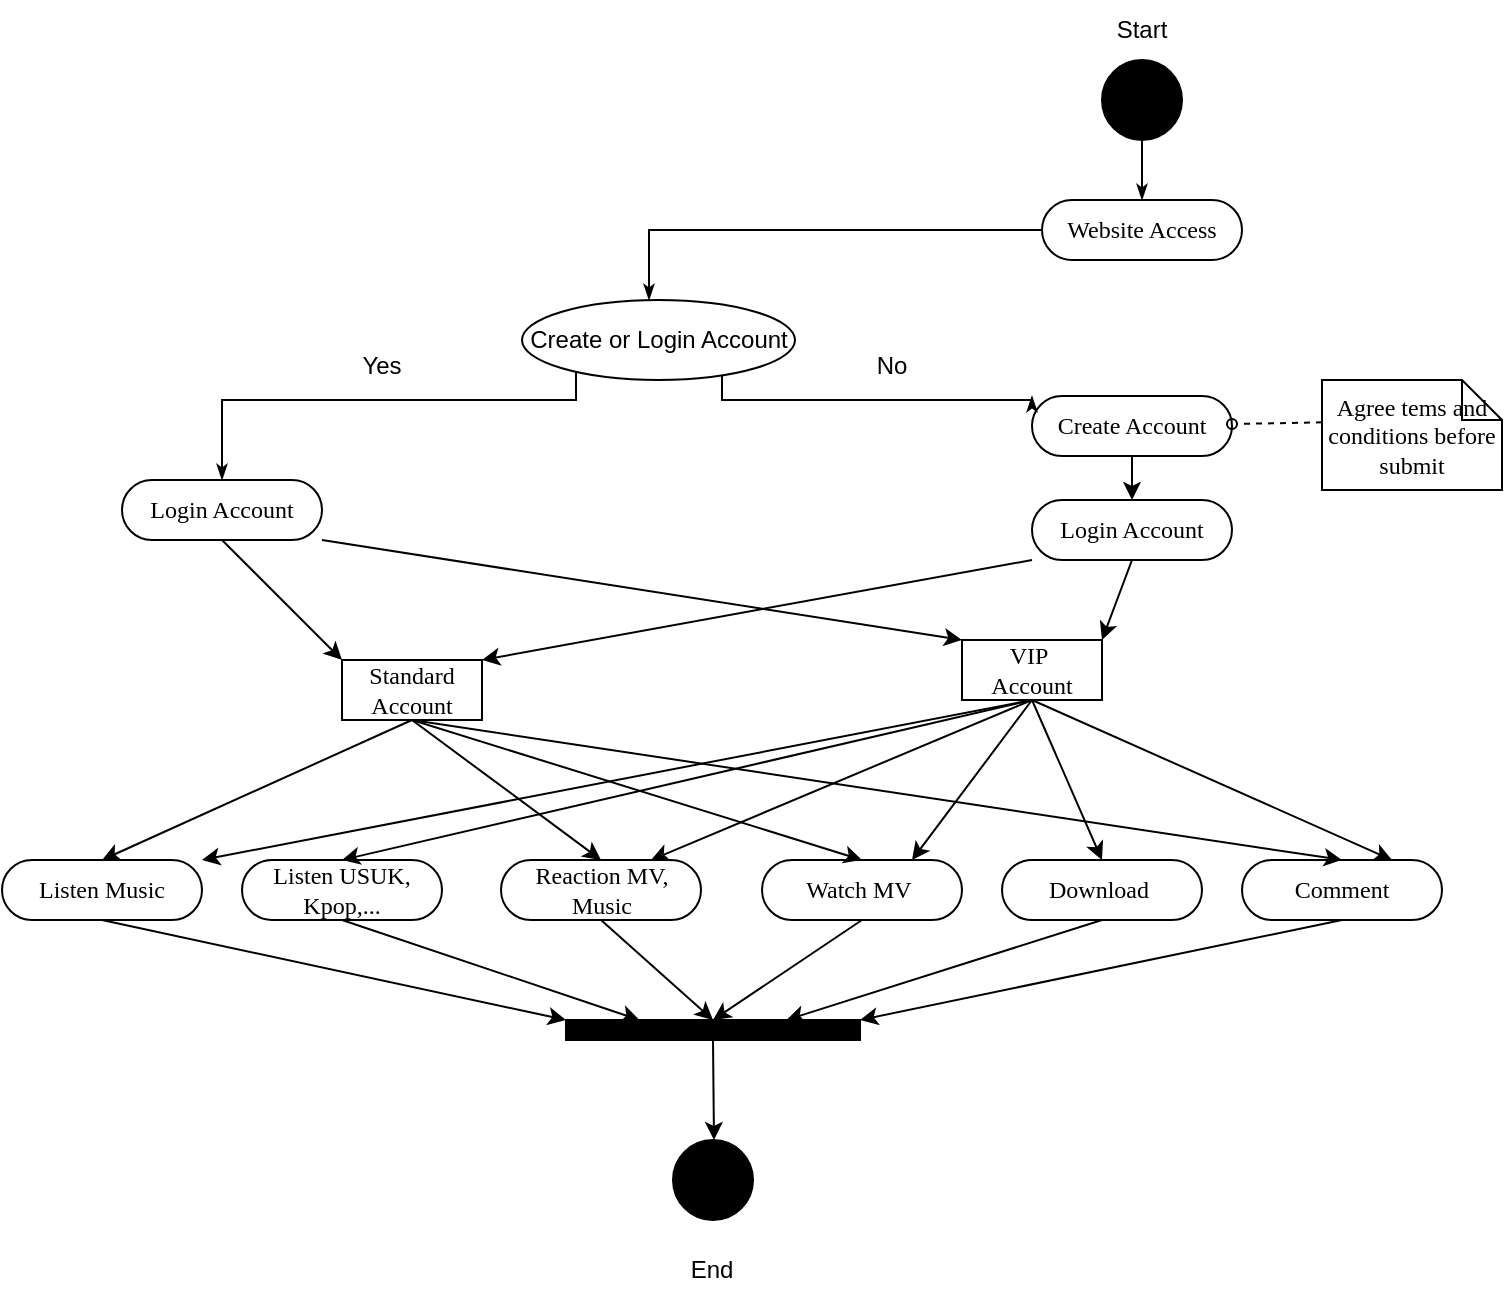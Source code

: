 <mxfile version="20.2.7" type="device"><diagram name="Page-1" id="0783ab3e-0a74-02c8-0abd-f7b4e66b4bec"><mxGraphModel dx="1038" dy="617" grid="1" gridSize="10" guides="1" tooltips="1" connect="1" arrows="1" fold="1" page="1" pageScale="1" pageWidth="850" pageHeight="1100" background="none" math="0" shadow="0"><root><mxCell id="0"/><mxCell id="1" parent="0"/><mxCell id="3vSTlXrZ2A_CLTpUMUpt-53" value="Login Account" style="rounded=1;whiteSpace=wrap;html=1;shadow=0;comic=0;labelBackgroundColor=none;strokeWidth=1;fontFamily=Verdana;fontSize=12;align=center;arcSize=50;" parent="1" vertex="1"><mxGeometry x="130" y="290" width="100" height="30" as="geometry"/></mxCell><mxCell id="3vSTlXrZ2A_CLTpUMUpt-56" value="VIP&amp;nbsp;&lt;br&gt;Account" style="rounded=0;whiteSpace=wrap;html=1;shadow=0;comic=0;labelBackgroundColor=none;strokeWidth=1;fontFamily=Verdana;fontSize=12;align=center;arcSize=50;" parent="1" vertex="1"><mxGeometry x="550" y="370" width="70" height="30" as="geometry"/></mxCell><mxCell id="3vSTlXrZ2A_CLTpUMUpt-74" style="edgeStyle=orthogonalEdgeStyle;rounded=0;html=1;labelBackgroundColor=none;startArrow=none;startFill=0;startSize=5;endArrow=classicThin;endFill=1;endSize=5;jettySize=auto;orthogonalLoop=1;strokeWidth=1;fontFamily=Verdana;fontSize=12" parent="1" source="3vSTlXrZ2A_CLTpUMUpt-75" target="3vSTlXrZ2A_CLTpUMUpt-76" edge="1"><mxGeometry relative="1" as="geometry"/></mxCell><mxCell id="3vSTlXrZ2A_CLTpUMUpt-75" value="" style="ellipse;whiteSpace=wrap;html=1;rounded=0;shadow=0;comic=0;labelBackgroundColor=none;strokeWidth=1;fillColor=#000000;fontFamily=Verdana;fontSize=12;align=center;" parent="1" vertex="1"><mxGeometry x="620" y="80" width="40" height="40" as="geometry"/></mxCell><mxCell id="3vSTlXrZ2A_CLTpUMUpt-76" value="Website Access" style="rounded=1;whiteSpace=wrap;html=1;shadow=0;comic=0;labelBackgroundColor=none;strokeWidth=1;fontFamily=Verdana;fontSize=12;align=center;arcSize=50;" parent="1" vertex="1"><mxGeometry x="590" y="150" width="100" height="30" as="geometry"/></mxCell><mxCell id="3vSTlXrZ2A_CLTpUMUpt-78" value="Create Account" style="rounded=1;whiteSpace=wrap;html=1;shadow=0;comic=0;labelBackgroundColor=none;strokeWidth=1;fontFamily=Verdana;fontSize=12;align=center;arcSize=50;" parent="1" vertex="1"><mxGeometry x="585" y="248" width="100" height="30" as="geometry"/></mxCell><mxCell id="3vSTlXrZ2A_CLTpUMUpt-87" style="edgeStyle=none;rounded=0;html=1;dashed=1;labelBackgroundColor=none;startArrow=none;startFill=0;startSize=5;endArrow=oval;endFill=0;endSize=5;jettySize=auto;orthogonalLoop=1;strokeWidth=1;fontFamily=Verdana;fontSize=12;exitX=0;exitY=0.385;exitDx=0;exitDy=0;exitPerimeter=0;" parent="1" target="3vSTlXrZ2A_CLTpUMUpt-78" edge="1" source="bsx5Hpck9XeeHqCEXI4T-5"><mxGeometry relative="1" as="geometry"><mxPoint x="700" y="297.878" as="sourcePoint"/></mxGeometry></mxCell><mxCell id="3vSTlXrZ2A_CLTpUMUpt-94" style="edgeStyle=orthogonalEdgeStyle;rounded=0;html=1;entryX=0.5;entryY=0;labelBackgroundColor=none;startArrow=none;startFill=0;startSize=5;endArrow=classicThin;endFill=1;endSize=5;jettySize=auto;orthogonalLoop=1;strokeWidth=1;fontFamily=Verdana;fontSize=12" parent="1" source="3vSTlXrZ2A_CLTpUMUpt-76" edge="1"><mxGeometry relative="1" as="geometry"><Array as="points"><mxPoint x="394" y="165"/></Array><mxPoint x="393.5" y="200" as="targetPoint"/></mxGeometry></mxCell><mxCell id="3vSTlXrZ2A_CLTpUMUpt-95" style="edgeStyle=orthogonalEdgeStyle;rounded=0;html=1;labelBackgroundColor=none;startArrow=none;startFill=0;startSize=5;endArrow=classicThin;endFill=1;endSize=5;jettySize=auto;orthogonalLoop=1;strokeWidth=1;fontFamily=Verdana;fontSize=12;entryX=0;entryY=0;entryDx=0;entryDy=0;" parent="1" target="3vSTlXrZ2A_CLTpUMUpt-78" edge="1"><mxGeometry relative="1" as="geometry"><Array as="points"><mxPoint x="430" y="250"/><mxPoint x="585" y="250"/></Array><mxPoint x="430" y="230" as="sourcePoint"/></mxGeometry></mxCell><mxCell id="3vSTlXrZ2A_CLTpUMUpt-96" style="edgeStyle=orthogonalEdgeStyle;rounded=0;html=1;entryX=0.5;entryY=0;labelBackgroundColor=none;startArrow=none;startFill=0;startSize=5;endArrow=classicThin;endFill=1;endSize=5;jettySize=auto;orthogonalLoop=1;strokeWidth=1;fontFamily=Verdana;fontSize=12" parent="1" target="3vSTlXrZ2A_CLTpUMUpt-53" edge="1"><mxGeometry relative="1" as="geometry"><Array as="points"><mxPoint x="357" y="250"/><mxPoint x="180" y="250"/></Array><mxPoint x="350" y="230" as="sourcePoint"/></mxGeometry></mxCell><mxCell id="bsx5Hpck9XeeHqCEXI4T-1" value="Start" style="text;html=1;strokeColor=none;fillColor=none;align=center;verticalAlign=middle;whiteSpace=wrap;rounded=0;" vertex="1" parent="1"><mxGeometry x="610" y="50" width="60" height="30" as="geometry"/></mxCell><mxCell id="bsx5Hpck9XeeHqCEXI4T-2" value="Create or Login Account" style="ellipse;whiteSpace=wrap;html=1;" vertex="1" parent="1"><mxGeometry x="330" y="200" width="136.5" height="40" as="geometry"/></mxCell><mxCell id="bsx5Hpck9XeeHqCEXI4T-3" value="Yes" style="text;html=1;strokeColor=none;fillColor=none;align=center;verticalAlign=middle;whiteSpace=wrap;rounded=0;" vertex="1" parent="1"><mxGeometry x="230" y="218" width="60" height="30" as="geometry"/></mxCell><mxCell id="bsx5Hpck9XeeHqCEXI4T-4" value="No" style="text;html=1;strokeColor=none;fillColor=none;align=center;verticalAlign=middle;whiteSpace=wrap;rounded=0;" vertex="1" parent="1"><mxGeometry x="485" y="218" width="60" height="30" as="geometry"/></mxCell><mxCell id="bsx5Hpck9XeeHqCEXI4T-5" value="Agree tems and conditions before submit" style="shape=note;whiteSpace=wrap;html=1;rounded=0;shadow=0;comic=0;labelBackgroundColor=none;strokeWidth=1;fontFamily=Verdana;fontSize=12;align=center;size=20;" vertex="1" parent="1"><mxGeometry x="730" y="240" width="90" height="55" as="geometry"/></mxCell><mxCell id="bsx5Hpck9XeeHqCEXI4T-9" value="Standard Account" style="rounded=0;whiteSpace=wrap;html=1;shadow=0;comic=0;labelBackgroundColor=none;strokeWidth=1;fontFamily=Verdana;fontSize=12;align=center;arcSize=50;" vertex="1" parent="1"><mxGeometry x="240" y="380" width="70" height="30" as="geometry"/></mxCell><mxCell id="bsx5Hpck9XeeHqCEXI4T-12" value="Login Account" style="rounded=1;whiteSpace=wrap;html=1;shadow=0;comic=0;labelBackgroundColor=none;strokeWidth=1;fontFamily=Verdana;fontSize=12;align=center;arcSize=50;" vertex="1" parent="1"><mxGeometry x="585" y="300" width="100" height="30" as="geometry"/></mxCell><mxCell id="bsx5Hpck9XeeHqCEXI4T-13" value="" style="endArrow=classic;html=1;rounded=0;exitX=0.5;exitY=1;exitDx=0;exitDy=0;entryX=0.5;entryY=0;entryDx=0;entryDy=0;" edge="1" parent="1" source="3vSTlXrZ2A_CLTpUMUpt-78" target="bsx5Hpck9XeeHqCEXI4T-12"><mxGeometry width="50" height="50" relative="1" as="geometry"><mxPoint x="400" y="400" as="sourcePoint"/><mxPoint x="450" y="350" as="targetPoint"/></mxGeometry></mxCell><mxCell id="bsx5Hpck9XeeHqCEXI4T-20" value="" style="whiteSpace=wrap;html=1;rounded=0;shadow=0;comic=0;labelBackgroundColor=none;strokeWidth=1;fillColor=#000000;fontFamily=Verdana;fontSize=12;align=center;rotation=0;" vertex="1" parent="1"><mxGeometry x="352" y="560" width="147" height="10" as="geometry"/></mxCell><mxCell id="bsx5Hpck9XeeHqCEXI4T-32" value="" style="endArrow=classic;html=1;rounded=0;strokeWidth=1;exitX=0.5;exitY=1;exitDx=0;exitDy=0;entryX=0;entryY=0;entryDx=0;entryDy=0;" edge="1" parent="1" source="3vSTlXrZ2A_CLTpUMUpt-53" target="bsx5Hpck9XeeHqCEXI4T-9"><mxGeometry width="50" height="50" relative="1" as="geometry"><mxPoint x="400" y="550" as="sourcePoint"/><mxPoint x="450" y="500" as="targetPoint"/></mxGeometry></mxCell><mxCell id="bsx5Hpck9XeeHqCEXI4T-33" value="" style="endArrow=classic;html=1;rounded=0;strokeWidth=1;exitX=1;exitY=1;exitDx=0;exitDy=0;entryX=0;entryY=0;entryDx=0;entryDy=0;" edge="1" parent="1" source="3vSTlXrZ2A_CLTpUMUpt-53" target="3vSTlXrZ2A_CLTpUMUpt-56"><mxGeometry width="50" height="50" relative="1" as="geometry"><mxPoint x="400" y="550" as="sourcePoint"/><mxPoint x="450" y="500" as="targetPoint"/></mxGeometry></mxCell><mxCell id="bsx5Hpck9XeeHqCEXI4T-34" value="" style="endArrow=classic;html=1;rounded=0;strokeWidth=1;exitX=0;exitY=1;exitDx=0;exitDy=0;entryX=1;entryY=0;entryDx=0;entryDy=0;" edge="1" parent="1" source="bsx5Hpck9XeeHqCEXI4T-12" target="bsx5Hpck9XeeHqCEXI4T-9"><mxGeometry width="50" height="50" relative="1" as="geometry"><mxPoint x="190" y="330" as="sourcePoint"/><mxPoint x="390" y="400" as="targetPoint"/></mxGeometry></mxCell><mxCell id="bsx5Hpck9XeeHqCEXI4T-36" value="" style="endArrow=classic;html=1;rounded=0;strokeWidth=1;exitX=0.5;exitY=1;exitDx=0;exitDy=0;entryX=1;entryY=0;entryDx=0;entryDy=0;" edge="1" parent="1" source="bsx5Hpck9XeeHqCEXI4T-12" target="3vSTlXrZ2A_CLTpUMUpt-56"><mxGeometry width="50" height="50" relative="1" as="geometry"><mxPoint x="595" y="340" as="sourcePoint"/><mxPoint x="370" y="390" as="targetPoint"/></mxGeometry></mxCell><mxCell id="bsx5Hpck9XeeHqCEXI4T-39" value="Listen Music" style="rounded=1;whiteSpace=wrap;html=1;shadow=0;comic=0;labelBackgroundColor=none;strokeWidth=1;fontFamily=Verdana;fontSize=12;align=center;arcSize=50;" vertex="1" parent="1"><mxGeometry x="70" y="480" width="100" height="30" as="geometry"/></mxCell><mxCell id="bsx5Hpck9XeeHqCEXI4T-40" value="Watch MV&amp;nbsp;" style="rounded=1;whiteSpace=wrap;html=1;shadow=0;comic=0;labelBackgroundColor=none;strokeWidth=1;fontFamily=Verdana;fontSize=12;align=center;arcSize=50;" vertex="1" parent="1"><mxGeometry x="450" y="480" width="100" height="30" as="geometry"/></mxCell><mxCell id="bsx5Hpck9XeeHqCEXI4T-41" value="Reaction MV, Music" style="rounded=1;whiteSpace=wrap;html=1;shadow=0;comic=0;labelBackgroundColor=none;strokeWidth=1;fontFamily=Verdana;fontSize=12;align=center;arcSize=50;" vertex="1" parent="1"><mxGeometry x="319.5" y="480" width="100" height="30" as="geometry"/></mxCell><mxCell id="bsx5Hpck9XeeHqCEXI4T-42" value="Comment" style="rounded=1;whiteSpace=wrap;html=1;shadow=0;comic=0;labelBackgroundColor=none;strokeWidth=1;fontFamily=Verdana;fontSize=12;align=center;arcSize=50;" vertex="1" parent="1"><mxGeometry x="690" y="480" width="100" height="30" as="geometry"/></mxCell><mxCell id="bsx5Hpck9XeeHqCEXI4T-43" value="Download&amp;nbsp;" style="rounded=1;whiteSpace=wrap;html=1;shadow=0;comic=0;labelBackgroundColor=none;strokeWidth=1;fontFamily=Verdana;fontSize=12;align=center;arcSize=50;" vertex="1" parent="1"><mxGeometry x="570" y="480" width="100" height="30" as="geometry"/></mxCell><mxCell id="bsx5Hpck9XeeHqCEXI4T-44" value="Listen USUK, Kpop,..." style="rounded=1;whiteSpace=wrap;html=1;shadow=0;comic=0;labelBackgroundColor=none;strokeWidth=1;fontFamily=Verdana;fontSize=12;align=center;arcSize=50;" vertex="1" parent="1"><mxGeometry x="190" y="480" width="100" height="30" as="geometry"/></mxCell><mxCell id="bsx5Hpck9XeeHqCEXI4T-45" value="" style="endArrow=classic;html=1;rounded=0;strokeWidth=1;exitX=0.5;exitY=1;exitDx=0;exitDy=0;entryX=0.5;entryY=0;entryDx=0;entryDy=0;" edge="1" parent="1" source="bsx5Hpck9XeeHqCEXI4T-9" target="bsx5Hpck9XeeHqCEXI4T-39"><mxGeometry width="50" height="50" relative="1" as="geometry"><mxPoint x="400" y="530" as="sourcePoint"/><mxPoint x="450" y="480" as="targetPoint"/></mxGeometry></mxCell><mxCell id="bsx5Hpck9XeeHqCEXI4T-46" value="" style="endArrow=classic;html=1;rounded=0;strokeWidth=1;exitX=0.5;exitY=1;exitDx=0;exitDy=0;entryX=0.5;entryY=0;entryDx=0;entryDy=0;" edge="1" parent="1" source="bsx5Hpck9XeeHqCEXI4T-9" target="bsx5Hpck9XeeHqCEXI4T-41"><mxGeometry width="50" height="50" relative="1" as="geometry"><mxPoint x="400" y="530" as="sourcePoint"/><mxPoint x="450" y="480" as="targetPoint"/></mxGeometry></mxCell><mxCell id="bsx5Hpck9XeeHqCEXI4T-47" value="" style="endArrow=classic;html=1;rounded=0;strokeWidth=1;exitX=0.5;exitY=1;exitDx=0;exitDy=0;entryX=0.5;entryY=0;entryDx=0;entryDy=0;" edge="1" parent="1" source="bsx5Hpck9XeeHqCEXI4T-9" target="bsx5Hpck9XeeHqCEXI4T-40"><mxGeometry width="50" height="50" relative="1" as="geometry"><mxPoint x="400" y="530" as="sourcePoint"/><mxPoint x="450" y="480" as="targetPoint"/></mxGeometry></mxCell><mxCell id="bsx5Hpck9XeeHqCEXI4T-48" value="" style="endArrow=classic;html=1;rounded=0;strokeWidth=1;exitX=0.5;exitY=1;exitDx=0;exitDy=0;entryX=0.5;entryY=0;entryDx=0;entryDy=0;" edge="1" parent="1" source="bsx5Hpck9XeeHqCEXI4T-9" target="bsx5Hpck9XeeHqCEXI4T-42"><mxGeometry width="50" height="50" relative="1" as="geometry"><mxPoint x="400" y="530" as="sourcePoint"/><mxPoint x="450" y="480" as="targetPoint"/></mxGeometry></mxCell><mxCell id="bsx5Hpck9XeeHqCEXI4T-49" value="" style="endArrow=classic;html=1;rounded=0;strokeWidth=1;exitX=0.5;exitY=1;exitDx=0;exitDy=0;entryX=0.5;entryY=0;entryDx=0;entryDy=0;" edge="1" parent="1" source="3vSTlXrZ2A_CLTpUMUpt-56" target="bsx5Hpck9XeeHqCEXI4T-44"><mxGeometry width="50" height="50" relative="1" as="geometry"><mxPoint x="400" y="530" as="sourcePoint"/><mxPoint x="450" y="480" as="targetPoint"/></mxGeometry></mxCell><mxCell id="bsx5Hpck9XeeHqCEXI4T-50" value="" style="endArrow=classic;html=1;rounded=0;strokeWidth=1;exitX=0.5;exitY=1;exitDx=0;exitDy=0;entryX=1;entryY=0;entryDx=0;entryDy=0;" edge="1" parent="1" source="3vSTlXrZ2A_CLTpUMUpt-56" target="bsx5Hpck9XeeHqCEXI4T-39"><mxGeometry width="50" height="50" relative="1" as="geometry"><mxPoint x="390" y="530" as="sourcePoint"/><mxPoint x="450" y="480" as="targetPoint"/></mxGeometry></mxCell><mxCell id="bsx5Hpck9XeeHqCEXI4T-51" value="" style="endArrow=classic;html=1;rounded=0;strokeWidth=1;exitX=0.5;exitY=1;exitDx=0;exitDy=0;entryX=0.75;entryY=0;entryDx=0;entryDy=0;" edge="1" parent="1" source="3vSTlXrZ2A_CLTpUMUpt-56" target="bsx5Hpck9XeeHqCEXI4T-41"><mxGeometry width="50" height="50" relative="1" as="geometry"><mxPoint x="400" y="530" as="sourcePoint"/><mxPoint x="450" y="480" as="targetPoint"/></mxGeometry></mxCell><mxCell id="bsx5Hpck9XeeHqCEXI4T-52" value="" style="endArrow=classic;html=1;rounded=0;strokeWidth=1;exitX=0.5;exitY=1;exitDx=0;exitDy=0;entryX=0.75;entryY=0;entryDx=0;entryDy=0;" edge="1" parent="1" source="3vSTlXrZ2A_CLTpUMUpt-56" target="bsx5Hpck9XeeHqCEXI4T-40"><mxGeometry width="50" height="50" relative="1" as="geometry"><mxPoint x="400" y="530" as="sourcePoint"/><mxPoint x="450" y="480" as="targetPoint"/></mxGeometry></mxCell><mxCell id="bsx5Hpck9XeeHqCEXI4T-53" value="" style="endArrow=classic;html=1;rounded=0;strokeWidth=1;exitX=0.5;exitY=1;exitDx=0;exitDy=0;entryX=0.5;entryY=0;entryDx=0;entryDy=0;" edge="1" parent="1" source="3vSTlXrZ2A_CLTpUMUpt-56" target="bsx5Hpck9XeeHqCEXI4T-43"><mxGeometry width="50" height="50" relative="1" as="geometry"><mxPoint x="400" y="530" as="sourcePoint"/><mxPoint x="450" y="480" as="targetPoint"/></mxGeometry></mxCell><mxCell id="bsx5Hpck9XeeHqCEXI4T-54" value="" style="endArrow=classic;html=1;rounded=0;strokeWidth=1;exitX=0.5;exitY=1;exitDx=0;exitDy=0;entryX=0.75;entryY=0;entryDx=0;entryDy=0;" edge="1" parent="1" source="3vSTlXrZ2A_CLTpUMUpt-56" target="bsx5Hpck9XeeHqCEXI4T-42"><mxGeometry width="50" height="50" relative="1" as="geometry"><mxPoint x="400" y="530" as="sourcePoint"/><mxPoint x="450" y="480" as="targetPoint"/></mxGeometry></mxCell><mxCell id="bsx5Hpck9XeeHqCEXI4T-55" style="edgeStyle=orthogonalEdgeStyle;rounded=0;orthogonalLoop=1;jettySize=auto;html=1;exitX=0.25;exitY=0;exitDx=0;exitDy=0;entryX=0.25;entryY=1;entryDx=0;entryDy=0;strokeWidth=1;" edge="1" parent="1" source="bsx5Hpck9XeeHqCEXI4T-20" target="bsx5Hpck9XeeHqCEXI4T-20"><mxGeometry relative="1" as="geometry"/></mxCell><mxCell id="bsx5Hpck9XeeHqCEXI4T-56" value="" style="endArrow=classic;html=1;rounded=0;strokeWidth=1;exitX=0.5;exitY=1;exitDx=0;exitDy=0;entryX=0;entryY=0;entryDx=0;entryDy=0;" edge="1" parent="1" source="bsx5Hpck9XeeHqCEXI4T-39" target="bsx5Hpck9XeeHqCEXI4T-20"><mxGeometry width="50" height="50" relative="1" as="geometry"><mxPoint x="400" y="530" as="sourcePoint"/><mxPoint x="450" y="480" as="targetPoint"/></mxGeometry></mxCell><mxCell id="bsx5Hpck9XeeHqCEXI4T-57" value="" style="endArrow=classic;html=1;rounded=0;strokeWidth=1;exitX=0.5;exitY=1;exitDx=0;exitDy=0;entryX=0.25;entryY=0;entryDx=0;entryDy=0;" edge="1" parent="1" source="bsx5Hpck9XeeHqCEXI4T-44" target="bsx5Hpck9XeeHqCEXI4T-20"><mxGeometry width="50" height="50" relative="1" as="geometry"><mxPoint x="400" y="530" as="sourcePoint"/><mxPoint x="450" y="480" as="targetPoint"/></mxGeometry></mxCell><mxCell id="bsx5Hpck9XeeHqCEXI4T-58" value="" style="endArrow=classic;html=1;rounded=0;strokeWidth=1;exitX=0.5;exitY=1;exitDx=0;exitDy=0;entryX=0.5;entryY=0;entryDx=0;entryDy=0;" edge="1" parent="1" source="bsx5Hpck9XeeHqCEXI4T-41" target="bsx5Hpck9XeeHqCEXI4T-20"><mxGeometry width="50" height="50" relative="1" as="geometry"><mxPoint x="400" y="530" as="sourcePoint"/><mxPoint x="450" y="480" as="targetPoint"/></mxGeometry></mxCell><mxCell id="bsx5Hpck9XeeHqCEXI4T-59" value="" style="endArrow=classic;html=1;rounded=0;strokeWidth=1;exitX=0.5;exitY=1;exitDx=0;exitDy=0;entryX=0.5;entryY=0;entryDx=0;entryDy=0;" edge="1" parent="1" source="bsx5Hpck9XeeHqCEXI4T-40" target="bsx5Hpck9XeeHqCEXI4T-20"><mxGeometry width="50" height="50" relative="1" as="geometry"><mxPoint x="400" y="530" as="sourcePoint"/><mxPoint x="450" y="480" as="targetPoint"/></mxGeometry></mxCell><mxCell id="bsx5Hpck9XeeHqCEXI4T-60" value="" style="endArrow=classic;html=1;rounded=0;strokeWidth=1;exitX=0.5;exitY=1;exitDx=0;exitDy=0;entryX=0.75;entryY=0;entryDx=0;entryDy=0;" edge="1" parent="1" source="bsx5Hpck9XeeHqCEXI4T-43" target="bsx5Hpck9XeeHqCEXI4T-20"><mxGeometry width="50" height="50" relative="1" as="geometry"><mxPoint x="400" y="530" as="sourcePoint"/><mxPoint x="450" y="480" as="targetPoint"/></mxGeometry></mxCell><mxCell id="bsx5Hpck9XeeHqCEXI4T-61" value="" style="endArrow=classic;html=1;rounded=0;strokeWidth=1;exitX=0.5;exitY=1;exitDx=0;exitDy=0;entryX=1;entryY=0;entryDx=0;entryDy=0;" edge="1" parent="1" source="bsx5Hpck9XeeHqCEXI4T-42" target="bsx5Hpck9XeeHqCEXI4T-20"><mxGeometry width="50" height="50" relative="1" as="geometry"><mxPoint x="400" y="530" as="sourcePoint"/><mxPoint x="450" y="480" as="targetPoint"/></mxGeometry></mxCell><mxCell id="bsx5Hpck9XeeHqCEXI4T-62" value="" style="endArrow=classic;html=1;rounded=0;strokeWidth=1;exitX=0.5;exitY=1;exitDx=0;exitDy=0;" edge="1" parent="1" source="bsx5Hpck9XeeHqCEXI4T-20"><mxGeometry width="50" height="50" relative="1" as="geometry"><mxPoint x="400" y="530" as="sourcePoint"/><mxPoint x="426" y="620" as="targetPoint"/></mxGeometry></mxCell><mxCell id="bsx5Hpck9XeeHqCEXI4T-63" value="" style="ellipse;whiteSpace=wrap;html=1;rounded=0;shadow=0;comic=0;labelBackgroundColor=none;strokeWidth=1;fillColor=#000000;fontFamily=Verdana;fontSize=12;align=center;" vertex="1" parent="1"><mxGeometry x="405.5" y="620" width="40" height="40" as="geometry"/></mxCell><mxCell id="bsx5Hpck9XeeHqCEXI4T-64" value="End" style="text;html=1;strokeColor=none;fillColor=none;align=center;verticalAlign=middle;whiteSpace=wrap;rounded=0;" vertex="1" parent="1"><mxGeometry x="395" y="670" width="60" height="30" as="geometry"/></mxCell></root></mxGraphModel></diagram></mxfile>